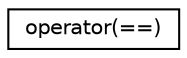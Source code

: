digraph "Graphical Class Hierarchy"
{
 // INTERACTIVE_SVG=YES
 // LATEX_PDF_SIZE
  edge [fontname="Helvetica",fontsize="10",labelfontname="Helvetica",labelfontsize="10"];
  node [fontname="Helvetica",fontsize="10",shape=record];
  rankdir="LR";
  Node0 [label="operator(==)",height=0.2,width=0.4,color="black", fillcolor="white", style="filled",URL="$interfacetime__manager__mod_1_1operator_07_0a_0a_08.html",tooltip="Operator override interface for use with time_type."];
}
